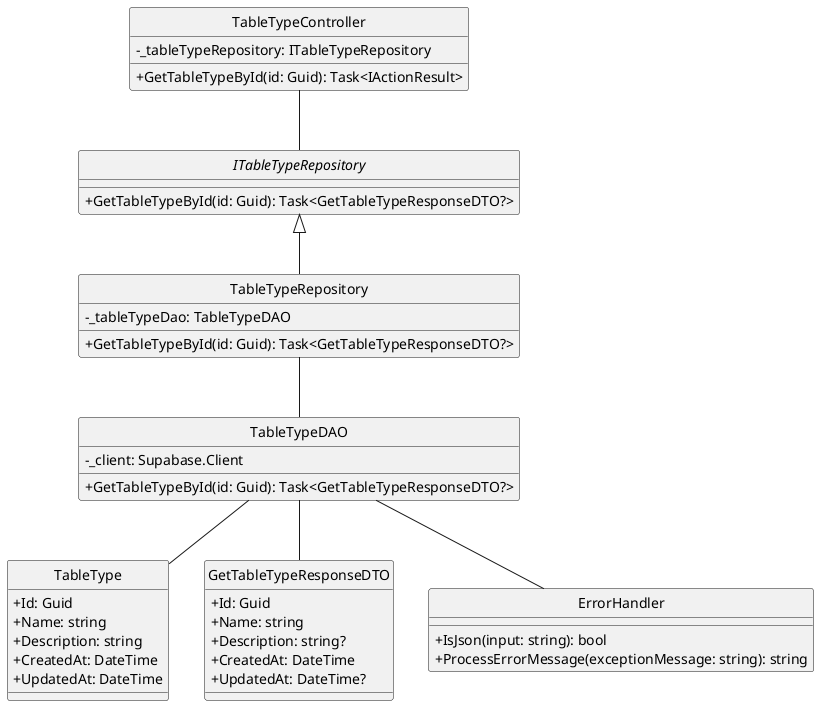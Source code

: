 @startuml
hide circle
skinparam classAttributeIconSize 0

class TableTypeController {
    - _tableTypeRepository: ITableTypeRepository
    + GetTableTypeById(id: Guid): Task<IActionResult>
}

interface ITableTypeRepository {
    + GetTableTypeById(id: Guid): Task<GetTableTypeResponseDTO?>
}

class TableTypeRepository {
    - _tableTypeDao: TableTypeDAO
    + GetTableTypeById(id: Guid): Task<GetTableTypeResponseDTO?>
}

class TableTypeDAO {
    - _client: Supabase.Client
    + GetTableTypeById(id: Guid): Task<GetTableTypeResponseDTO?>
}

class TableType {
    + Id: Guid
    + Name: string
    + Description: string
    + CreatedAt: DateTime
    + UpdatedAt: DateTime
}

class GetTableTypeResponseDTO {
    + Id: Guid
    + Name: string
    + Description: string?
    + CreatedAt: DateTime
    + UpdatedAt: DateTime?
}

class ErrorHandler {
    + IsJson(input: string): bool
    + ProcessErrorMessage(exceptionMessage: string): string
}

TableTypeController -- ITableTypeRepository
ITableTypeRepository <|-- TableTypeRepository
TableTypeRepository -- TableTypeDAO

TableTypeDAO -- TableType
TableTypeDAO -- ErrorHandler
TableTypeDAO -- GetTableTypeResponseDTO
@enduml
